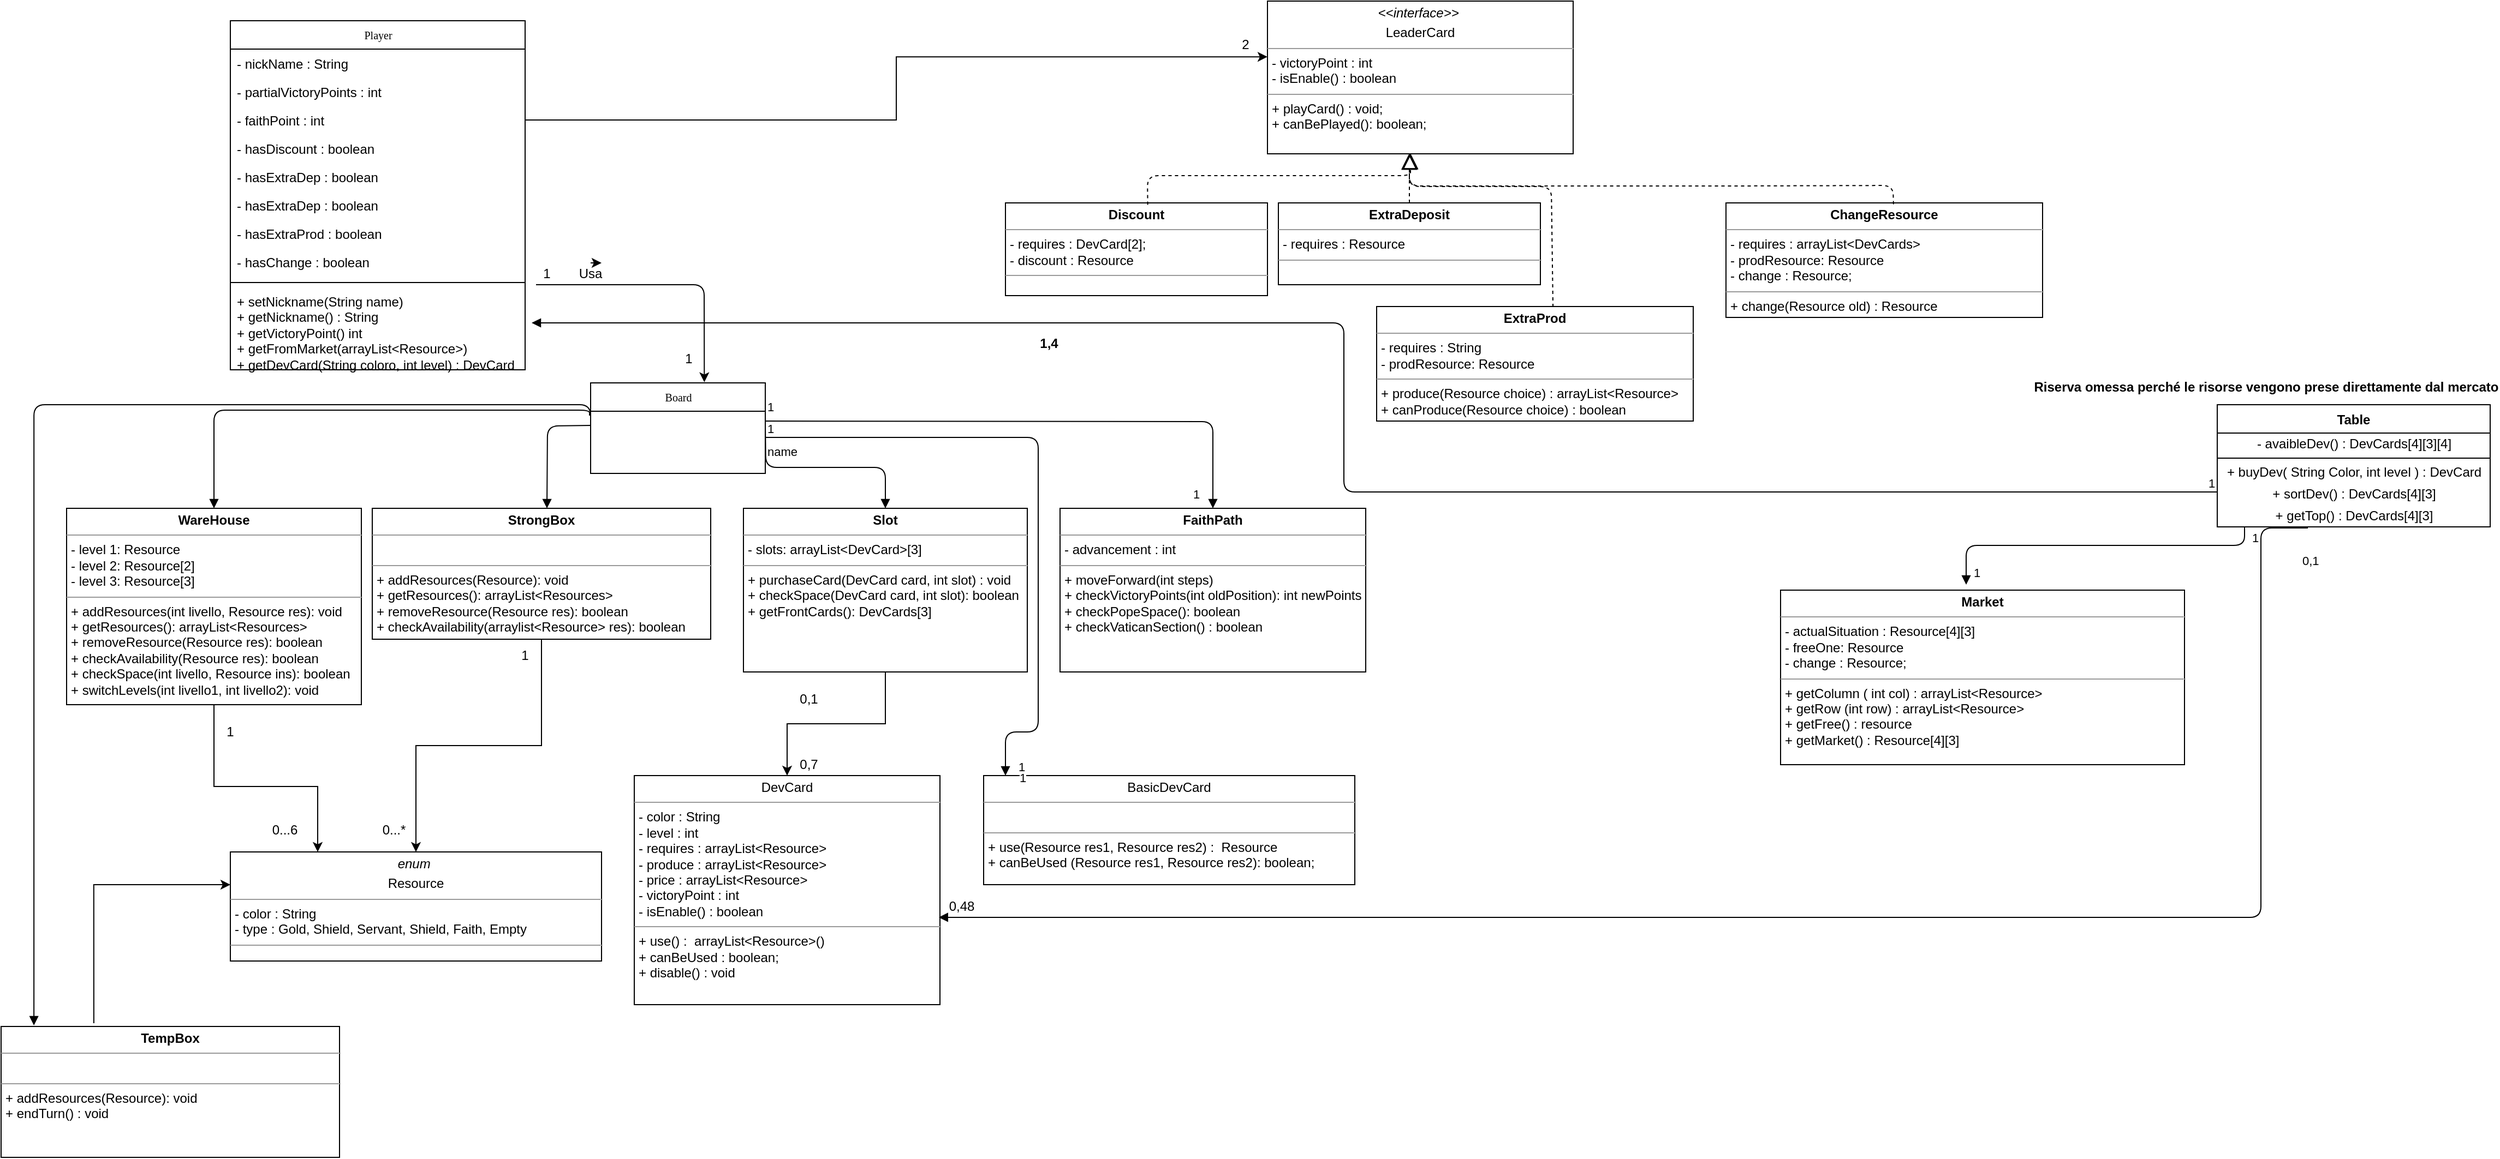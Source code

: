 <mxfile version="14.5.3" type="onedrive" pages="2"><diagram name="Page-1" id="c4acf3e9-155e-7222-9cf6-157b1a14988f"><mxGraphModel dx="905" dy="388" grid="1" gridSize="10" guides="1" tooltips="1" connect="1" arrows="1" fold="1" page="1" pageScale="1" pageWidth="850" pageHeight="1100" background="#ffffff" math="0" shadow="0"><root><mxCell id="0"/><mxCell id="1" parent="0"/><mxCell id="17acba5748e5396b-20" value="Player" style="swimlane;html=1;fontStyle=0;childLayout=stackLayout;horizontal=1;startSize=26;fillColor=none;horizontalStack=0;resizeParent=1;resizeLast=0;collapsible=1;marginBottom=0;swimlaneFillColor=#ffffff;rounded=0;shadow=0;comic=0;labelBackgroundColor=none;strokeWidth=1;fontFamily=Verdana;fontSize=10;align=center;" parent="1" vertex="1"><mxGeometry x="210" y="18" width="270" height="320" as="geometry"/></mxCell><mxCell id="17acba5748e5396b-21" value="- nickName : String" style="text;html=1;strokeColor=none;fillColor=none;align=left;verticalAlign=top;spacingLeft=4;spacingRight=4;whiteSpace=wrap;overflow=hidden;rotatable=0;points=[[0,0.5],[1,0.5]];portConstraint=eastwest;" parent="17acba5748e5396b-20" vertex="1"><mxGeometry y="26" width="270" height="26" as="geometry"/></mxCell><mxCell id="17acba5748e5396b-24" value="- partialVictoryPoints : int" style="text;html=1;strokeColor=none;fillColor=none;align=left;verticalAlign=top;spacingLeft=4;spacingRight=4;whiteSpace=wrap;overflow=hidden;rotatable=0;points=[[0,0.5],[1,0.5]];portConstraint=eastwest;" parent="17acba5748e5396b-20" vertex="1"><mxGeometry y="52" width="270" height="26" as="geometry"/></mxCell><mxCell id="17acba5748e5396b-26" value="- faithPoint : int&lt;br&gt;" style="text;html=1;strokeColor=none;fillColor=none;align=left;verticalAlign=top;spacingLeft=4;spacingRight=4;whiteSpace=wrap;overflow=hidden;rotatable=0;points=[[0,0.5],[1,0.5]];portConstraint=eastwest;" parent="17acba5748e5396b-20" vertex="1"><mxGeometry y="78" width="270" height="26" as="geometry"/></mxCell><mxCell id="Tt4_UZsse2JY--aP2vom-21" value="- hasDiscount : boolean" style="text;html=1;strokeColor=none;fillColor=none;align=left;verticalAlign=top;spacingLeft=4;spacingRight=4;whiteSpace=wrap;overflow=hidden;rotatable=0;points=[[0,0.5],[1,0.5]];portConstraint=eastwest;" parent="17acba5748e5396b-20" vertex="1"><mxGeometry y="104" width="270" height="26" as="geometry"/></mxCell><mxCell id="Tt4_UZsse2JY--aP2vom-89" value="- hasExtraDep : boolean" style="text;html=1;strokeColor=none;fillColor=none;align=left;verticalAlign=top;spacingLeft=4;spacingRight=4;whiteSpace=wrap;overflow=hidden;rotatable=0;points=[[0,0.5],[1,0.5]];portConstraint=eastwest;" parent="17acba5748e5396b-20" vertex="1"><mxGeometry y="130" width="270" height="26" as="geometry"/></mxCell><mxCell id="Tt4_UZsse2JY--aP2vom-22" value="- hasExtraDep : boolean" style="text;html=1;strokeColor=none;fillColor=none;align=left;verticalAlign=top;spacingLeft=4;spacingRight=4;whiteSpace=wrap;overflow=hidden;rotatable=0;points=[[0,0.5],[1,0.5]];portConstraint=eastwest;" parent="17acba5748e5396b-20" vertex="1"><mxGeometry y="156" width="270" height="26" as="geometry"/></mxCell><mxCell id="Tt4_UZsse2JY--aP2vom-35" value="- hasExtraProd : boolean" style="text;html=1;strokeColor=none;fillColor=none;align=left;verticalAlign=top;spacingLeft=4;spacingRight=4;whiteSpace=wrap;overflow=hidden;rotatable=0;points=[[0,0.5],[1,0.5]];portConstraint=eastwest;" parent="17acba5748e5396b-20" vertex="1"><mxGeometry y="182" width="270" height="26" as="geometry"/></mxCell><mxCell id="Tt4_UZsse2JY--aP2vom-34" value="- hasChange : boolean" style="text;html=1;strokeColor=none;fillColor=none;align=left;verticalAlign=top;spacingLeft=4;spacingRight=4;whiteSpace=wrap;overflow=hidden;rotatable=0;points=[[0,0.5],[1,0.5]];portConstraint=eastwest;" parent="17acba5748e5396b-20" vertex="1"><mxGeometry y="208" width="270" height="28" as="geometry"/></mxCell><mxCell id="Tt4_UZsse2JY--aP2vom-36" value="" style="line;strokeWidth=1;fillColor=none;align=left;verticalAlign=middle;spacingTop=-1;spacingLeft=3;spacingRight=3;rotatable=0;labelPosition=right;points=[];portConstraint=eastwest;" parent="17acba5748e5396b-20" vertex="1"><mxGeometry y="236" width="270" height="8" as="geometry"/></mxCell><mxCell id="Tt4_UZsse2JY--aP2vom-37" value="+ setNickname(String name)&lt;br&gt;+ getNickname() : String&lt;br&gt;+ getVictoryPoint() int&lt;br&gt;+ getFromMarket(arrayList&amp;lt;Resource&amp;gt;)&lt;br&gt;+ getDevCard(String coloro, int level) : DevCard" style="text;html=1;strokeColor=none;fillColor=none;align=left;verticalAlign=top;spacingLeft=4;spacingRight=4;whiteSpace=wrap;overflow=hidden;rotatable=0;points=[[0,0.5],[1,0.5]];portConstraint=eastwest;" parent="17acba5748e5396b-20" vertex="1"><mxGeometry y="244" width="270" height="76" as="geometry"/></mxCell><mxCell id="5d2195bd80daf111-5" value="Board" style="swimlane;html=1;fontStyle=0;childLayout=stackLayout;horizontal=1;startSize=26;fillColor=none;horizontalStack=0;resizeParent=1;resizeLast=0;collapsible=1;marginBottom=0;swimlaneFillColor=#ffffff;rounded=0;shadow=0;comic=0;labelBackgroundColor=none;strokeWidth=1;fontFamily=Verdana;fontSize=10;align=center;" parent="1" vertex="1"><mxGeometry x="540" y="350" width="160" height="83" as="geometry"/></mxCell><mxCell id="5d2195bd80daf111-12" value="&lt;p style=&quot;margin: 0px ; margin-top: 4px ; text-align: center&quot;&gt;&lt;i&gt;enum&amp;nbsp;&lt;/i&gt;&lt;/p&gt;&lt;p style=&quot;margin: 0px ; margin-top: 4px ; text-align: center&quot;&gt;Resource&lt;/p&gt;&lt;hr size=&quot;1&quot;&gt;&lt;p style=&quot;margin: 0px ; margin-left: 4px&quot;&gt;- color : String&lt;br&gt;- type : Gold, Shield, Servant, Shield, Faith, Empty&lt;/p&gt;&lt;hr size=&quot;1&quot;&gt;&lt;p style=&quot;margin: 0px ; margin-left: 4px&quot;&gt;&lt;br&gt;&lt;/p&gt;" style="verticalAlign=top;align=left;overflow=fill;fontSize=12;fontFamily=Helvetica;html=1;rounded=0;shadow=0;comic=0;labelBackgroundColor=none;strokeWidth=1" parent="1" vertex="1"><mxGeometry x="210" y="780" width="340" height="100" as="geometry"/></mxCell><mxCell id="RtRzZt0xqBWtNR3uWcVC-4" value="1" style="text;html=1;strokeColor=none;fillColor=none;align=center;verticalAlign=middle;whiteSpace=wrap;rounded=0;" parent="1" vertex="1"><mxGeometry x="610" y="318" width="40" height="20" as="geometry"/></mxCell><mxCell id="RtRzZt0xqBWtNR3uWcVC-6" value="" style="endArrow=classic;html=1;entryX=0.651;entryY=-0.008;entryDx=0;entryDy=0;entryPerimeter=0;" parent="1" target="5d2195bd80daf111-5" edge="1"><mxGeometry width="50" height="50" relative="1" as="geometry"><mxPoint x="490" y="260" as="sourcePoint"/><mxPoint x="640" y="210" as="targetPoint"/><Array as="points"><mxPoint x="644" y="260"/></Array></mxGeometry></mxCell><mxCell id="RtRzZt0xqBWtNR3uWcVC-7" value="1" style="text;html=1;strokeColor=none;fillColor=none;align=center;verticalAlign=middle;whiteSpace=wrap;rounded=0;" parent="1" vertex="1"><mxGeometry x="480" y="240" width="40" height="20" as="geometry"/></mxCell><mxCell id="RtRzZt0xqBWtNR3uWcVC-9" value="Usa" style="text;html=1;strokeColor=none;fillColor=none;align=center;verticalAlign=middle;whiteSpace=wrap;rounded=0;" parent="1" vertex="1"><mxGeometry x="520" y="240" width="40" height="20" as="geometry"/></mxCell><mxCell id="RtRzZt0xqBWtNR3uWcVC-22" style="edgeStyle=orthogonalEdgeStyle;rounded=0;orthogonalLoop=1;jettySize=auto;html=1;" parent="1" source="RtRzZt0xqBWtNR3uWcVC-19" target="5d2195bd80daf111-12" edge="1"><mxGeometry relative="1" as="geometry"/></mxCell><mxCell id="RtRzZt0xqBWtNR3uWcVC-19" value="&lt;p style=&quot;margin: 0px ; margin-top: 4px ; text-align: center&quot;&gt;&lt;b&gt;StrongBox&lt;/b&gt;&lt;/p&gt;&lt;hr size=&quot;1&quot;&gt;&lt;p style=&quot;margin: 0px ; margin-left: 4px&quot;&gt;&lt;br&gt;&lt;/p&gt;&lt;hr size=&quot;1&quot;&gt;&lt;p style=&quot;margin: 0px ; margin-left: 4px&quot;&gt;+ addResources(Resource): void&lt;/p&gt;&lt;p style=&quot;margin: 0px ; margin-left: 4px&quot;&gt;+ getResources(): arrayList&amp;lt;Resources&amp;gt;&lt;/p&gt;&lt;p style=&quot;margin: 0px ; margin-left: 4px&quot;&gt;+ removeResource(Resource res): boolean&lt;/p&gt;&lt;p style=&quot;margin: 0px ; margin-left: 4px&quot;&gt;+ checkAvailability(arraylist&amp;lt;Resource&amp;gt; res): boolean&lt;/p&gt;" style="verticalAlign=top;align=left;overflow=fill;fontSize=12;fontFamily=Helvetica;html=1;rounded=0;shadow=0;comic=0;labelBackgroundColor=none;strokeWidth=1" parent="1" vertex="1"><mxGeometry x="340" y="465" width="310" height="120" as="geometry"/></mxCell><mxCell id="RtRzZt0xqBWtNR3uWcVC-25" style="edgeStyle=orthogonalEdgeStyle;rounded=0;orthogonalLoop=1;jettySize=auto;html=1;" parent="1" source="RtRzZt0xqBWtNR3uWcVC-20" target="5d2195bd80daf111-12" edge="1"><mxGeometry relative="1" as="geometry"><Array as="points"><mxPoint x="195" y="720"/><mxPoint x="290" y="720"/></Array></mxGeometry></mxCell><mxCell id="RtRzZt0xqBWtNR3uWcVC-20" value="&lt;p style=&quot;margin: 0px ; margin-top: 4px ; text-align: center&quot;&gt;&lt;b&gt;WareHouse&lt;/b&gt;&lt;/p&gt;&lt;hr size=&quot;1&quot;&gt;&lt;p style=&quot;margin: 0px ; margin-left: 4px&quot;&gt;- level 1: Resource&lt;/p&gt;&lt;p style=&quot;margin: 0px ; margin-left: 4px&quot;&gt;- level 2: Resource[2]&lt;/p&gt;&lt;p style=&quot;margin: 0px ; margin-left: 4px&quot;&gt;- level 3: Resource[3]&lt;/p&gt;&lt;hr size=&quot;1&quot;&gt;&lt;p style=&quot;margin: 0px ; margin-left: 4px&quot;&gt;+ addResources(int livello, Resource res): void&lt;/p&gt;&lt;p style=&quot;margin: 0px ; margin-left: 4px&quot;&gt;+ getResources(): arrayList&amp;lt;Resources&amp;gt;&lt;/p&gt;&lt;p style=&quot;margin: 0px ; margin-left: 4px&quot;&gt;+ removeResource(Resource res): boolean&lt;/p&gt;&lt;p style=&quot;margin: 0px ; margin-left: 4px&quot;&gt;+ checkAvailability(Resource res): boolean&lt;/p&gt;&lt;p style=&quot;margin: 0px ; margin-left: 4px&quot;&gt;+ checkSpace(int livello, Resource ins): boolean&lt;/p&gt;&lt;p style=&quot;margin: 0px ; margin-left: 4px&quot;&gt;+ switchLevels(int livello1, int livello2): void&lt;/p&gt;" style="verticalAlign=top;align=left;overflow=fill;fontSize=12;fontFamily=Helvetica;html=1;rounded=0;shadow=0;comic=0;labelBackgroundColor=none;strokeWidth=1" parent="1" vertex="1"><mxGeometry x="60" y="465" width="270" height="180" as="geometry"/></mxCell><mxCell id="RtRzZt0xqBWtNR3uWcVC-23" value="0...*" style="text;html=1;strokeColor=none;fillColor=none;align=center;verticalAlign=middle;whiteSpace=wrap;rounded=0;" parent="1" vertex="1"><mxGeometry x="340" y="750" width="40" height="20" as="geometry"/></mxCell><mxCell id="RtRzZt0xqBWtNR3uWcVC-24" value="1" style="text;html=1;strokeColor=none;fillColor=none;align=center;verticalAlign=middle;whiteSpace=wrap;rounded=0;" parent="1" vertex="1"><mxGeometry x="460" y="590" width="40" height="20" as="geometry"/></mxCell><mxCell id="RtRzZt0xqBWtNR3uWcVC-26" value="0...6" style="text;html=1;strokeColor=none;fillColor=none;align=center;verticalAlign=middle;whiteSpace=wrap;rounded=0;" parent="1" vertex="1"><mxGeometry x="240" y="750" width="40" height="20" as="geometry"/></mxCell><mxCell id="RtRzZt0xqBWtNR3uWcVC-27" value="1" style="text;html=1;strokeColor=none;fillColor=none;align=center;verticalAlign=middle;whiteSpace=wrap;rounded=0;" parent="1" vertex="1"><mxGeometry x="190" y="660" width="40" height="20" as="geometry"/></mxCell><mxCell id="Tt4_UZsse2JY--aP2vom-6" style="edgeStyle=orthogonalEdgeStyle;rounded=0;orthogonalLoop=1;jettySize=auto;html=1;" parent="1" source="RtRzZt0xqBWtNR3uWcVC-28" target="Tt4_UZsse2JY--aP2vom-1" edge="1"><mxGeometry relative="1" as="geometry"/></mxCell><mxCell id="RtRzZt0xqBWtNR3uWcVC-28" value="&lt;p style=&quot;margin: 0px ; margin-top: 4px ; text-align: center&quot;&gt;&lt;b&gt;Slot&lt;/b&gt;&lt;/p&gt;&lt;hr size=&quot;1&quot;&gt;&lt;p style=&quot;margin: 0px ; margin-left: 4px&quot;&gt;- slots: arrayList&amp;lt;DevCard&amp;gt;[3]&lt;/p&gt;&lt;hr size=&quot;1&quot;&gt;&lt;p style=&quot;margin: 0px ; margin-left: 4px&quot;&gt;+ purchaseCard(DevCard card, int slot) : void&lt;/p&gt;&lt;p style=&quot;margin: 0px ; margin-left: 4px&quot;&gt;+ checkSpace(DevCard card, int slot): boolean&lt;/p&gt;&lt;p style=&quot;margin: 0px ; margin-left: 4px&quot;&gt;+ getFrontCards(): DevCards[3]&lt;/p&gt;&lt;p style=&quot;margin: 0px ; margin-left: 4px&quot;&gt;&lt;br&gt;&lt;/p&gt;" style="verticalAlign=top;align=left;overflow=fill;fontSize=12;fontFamily=Helvetica;html=1;rounded=0;shadow=0;comic=0;labelBackgroundColor=none;strokeWidth=1" parent="1" vertex="1"><mxGeometry x="680" y="465" width="260" height="150" as="geometry"/></mxCell><mxCell id="RtRzZt0xqBWtNR3uWcVC-29" value="&lt;p style=&quot;margin: 0px ; margin-top: 4px ; text-align: center&quot;&gt;&lt;b&gt;FaithPath&lt;/b&gt;&lt;/p&gt;&lt;hr size=&quot;1&quot;&gt;&lt;p style=&quot;margin: 0px ; margin-left: 4px&quot;&gt;- advancement : int&lt;/p&gt;&lt;hr size=&quot;1&quot;&gt;&lt;p style=&quot;margin: 0px ; margin-left: 4px&quot;&gt;+ moveForward(int steps)&lt;/p&gt;&lt;p style=&quot;margin: 0px ; margin-left: 4px&quot;&gt;+ checkVictoryPoints(int oldPosition): int newPoints&lt;/p&gt;&lt;p style=&quot;margin: 0px ; margin-left: 4px&quot;&gt;+ checkPopeSpace(): boolean&lt;/p&gt;&lt;p style=&quot;margin: 0px ; margin-left: 4px&quot;&gt;+ checkVaticanSection() : boolean&lt;/p&gt;" style="verticalAlign=top;align=left;overflow=fill;fontSize=12;fontFamily=Helvetica;html=1;rounded=0;shadow=0;comic=0;labelBackgroundColor=none;strokeWidth=1" parent="1" vertex="1"><mxGeometry x="970" y="465" width="280" height="150" as="geometry"/></mxCell><mxCell id="Tt4_UZsse2JY--aP2vom-1" value="&lt;p style=&quot;margin: 0px ; margin-top: 4px ; text-align: center&quot;&gt;&lt;span&gt;DevCard&lt;/span&gt;&lt;br&gt;&lt;/p&gt;&lt;hr size=&quot;1&quot;&gt;&lt;p style=&quot;margin: 0px ; margin-left: 4px&quot;&gt;- color : String&lt;br&gt;- level : int&amp;nbsp;&lt;/p&gt;&lt;p style=&quot;margin: 0px ; margin-left: 4px&quot;&gt;- requires : arrayList&amp;lt;Resource&amp;gt;&lt;/p&gt;&lt;p style=&quot;margin: 0px ; margin-left: 4px&quot;&gt;- produce : arrayList&amp;lt;Resource&amp;gt;&amp;nbsp;&lt;/p&gt;&lt;p style=&quot;margin: 0px ; margin-left: 4px&quot;&gt;- price : arrayList&amp;lt;Resource&amp;gt;&lt;/p&gt;&lt;p style=&quot;margin: 0px ; margin-left: 4px&quot;&gt;- victoryPoint : int&lt;/p&gt;&lt;p style=&quot;margin: 0px ; margin-left: 4px&quot;&gt;- isEnable() : boolean&lt;/p&gt;&lt;hr size=&quot;1&quot;&gt;&lt;p style=&quot;margin: 0px ; margin-left: 4px&quot;&gt;+ use() : &amp;nbsp;arrayList&amp;lt;Resource&amp;gt;()&lt;/p&gt;&lt;p style=&quot;margin: 0px ; margin-left: 4px&quot;&gt;+ canBeUsed : boolean;&lt;/p&gt;&lt;p style=&quot;margin: 0px ; margin-left: 4px&quot;&gt;+ disable() : void&lt;/p&gt;&lt;p style=&quot;margin: 0px ; margin-left: 4px&quot;&gt;&lt;br&gt;&lt;/p&gt;" style="verticalAlign=top;align=left;overflow=fill;fontSize=12;fontFamily=Helvetica;html=1;rounded=0;shadow=0;comic=0;labelBackgroundColor=none;strokeWidth=1" parent="1" vertex="1"><mxGeometry x="580" y="710" width="280" height="210" as="geometry"/></mxCell><mxCell id="Tt4_UZsse2JY--aP2vom-7" value="0,7" style="text;html=1;strokeColor=none;fillColor=none;align=center;verticalAlign=middle;whiteSpace=wrap;rounded=0;" parent="1" vertex="1"><mxGeometry x="720" y="690" width="40" height="20" as="geometry"/></mxCell><mxCell id="Tt4_UZsse2JY--aP2vom-8" value="0,1" style="text;html=1;strokeColor=none;fillColor=none;align=center;verticalAlign=middle;whiteSpace=wrap;rounded=0;" parent="1" vertex="1"><mxGeometry x="720" y="630" width="40" height="20" as="geometry"/></mxCell><mxCell id="Tt4_UZsse2JY--aP2vom-9" value="&lt;p style=&quot;margin: 0px ; margin-top: 4px ; text-align: center&quot;&gt;&lt;i&gt;&amp;lt;&amp;lt;interface&amp;gt;&amp;gt;&amp;nbsp;&lt;/i&gt;&lt;/p&gt;&lt;p style=&quot;margin: 0px ; margin-top: 4px ; text-align: center&quot;&gt;LeaderCard&lt;/p&gt;&lt;hr size=&quot;1&quot;&gt;&lt;p style=&quot;margin: 0px ; margin-left: 4px&quot;&gt;- victoryPoint : int&lt;br&gt;&lt;/p&gt;&lt;p style=&quot;margin: 0px ; margin-left: 4px&quot;&gt;- isEnable() : boolean&lt;/p&gt;&lt;hr size=&quot;1&quot;&gt;&lt;p style=&quot;margin: 0px ; margin-left: 4px&quot;&gt;+ playCard() : void;&lt;br&gt;&lt;/p&gt;&lt;p style=&quot;margin: 0px ; margin-left: 4px&quot;&gt;+ canBePlayed(): boolean;&lt;/p&gt;" style="verticalAlign=top;align=left;overflow=fill;fontSize=12;fontFamily=Helvetica;html=1;rounded=0;shadow=0;comic=0;labelBackgroundColor=none;strokeWidth=1" parent="1" vertex="1"><mxGeometry x="1160" width="280" height="140" as="geometry"/></mxCell><mxCell id="Tt4_UZsse2JY--aP2vom-10" value="&lt;p style=&quot;margin: 0px ; margin-top: 4px ; text-align: center&quot;&gt;&lt;b&gt;Discount&lt;/b&gt;&lt;/p&gt;&lt;hr size=&quot;1&quot;&gt;&lt;p style=&quot;margin: 0px ; margin-left: 4px&quot;&gt;- requires : DevCard[2];&lt;/p&gt;&lt;p style=&quot;margin: 0px ; margin-left: 4px&quot;&gt;- discount : Resource&lt;/p&gt;&lt;hr size=&quot;1&quot;&gt;&lt;p style=&quot;margin: 0px ; margin-left: 4px&quot;&gt;&lt;br&gt;&lt;/p&gt;" style="verticalAlign=top;align=left;overflow=fill;fontSize=12;fontFamily=Helvetica;html=1;rounded=0;shadow=0;comic=0;labelBackgroundColor=none;strokeWidth=1" parent="1" vertex="1"><mxGeometry x="920" y="185" width="240" height="85" as="geometry"/></mxCell><mxCell id="Tt4_UZsse2JY--aP2vom-13" style="edgeStyle=orthogonalEdgeStyle;rounded=0;orthogonalLoop=1;jettySize=auto;html=1;entryX=0;entryY=0.365;entryDx=0;entryDy=0;entryPerimeter=0;" parent="1" source="17acba5748e5396b-26" target="Tt4_UZsse2JY--aP2vom-9" edge="1"><mxGeometry relative="1" as="geometry"/></mxCell><mxCell id="Tt4_UZsse2JY--aP2vom-15" value="2" style="text;html=1;strokeColor=none;fillColor=none;align=center;verticalAlign=middle;whiteSpace=wrap;rounded=0;" parent="1" vertex="1"><mxGeometry x="1120" y="30" width="40" height="20" as="geometry"/></mxCell><mxCell id="Tt4_UZsse2JY--aP2vom-23" value="&lt;p style=&quot;margin: 0px ; margin-top: 4px ; text-align: center&quot;&gt;&lt;b&gt;ExtraDeposit&lt;/b&gt;&lt;/p&gt;&lt;hr size=&quot;1&quot;&gt;&lt;p style=&quot;margin: 0px ; margin-left: 4px&quot;&gt;- requires : Resource&lt;/p&gt;&lt;hr size=&quot;1&quot;&gt;&lt;p style=&quot;margin: 0px ; margin-left: 4px&quot;&gt;&lt;br&gt;&lt;/p&gt;" style="verticalAlign=top;align=left;overflow=fill;fontSize=12;fontFamily=Helvetica;html=1;rounded=0;shadow=0;comic=0;labelBackgroundColor=none;strokeWidth=1" parent="1" vertex="1"><mxGeometry x="1170" y="185" width="240" height="75" as="geometry"/></mxCell><mxCell id="Tt4_UZsse2JY--aP2vom-26" value="" style="endArrow=block;dashed=1;endFill=0;endSize=12;html=1;exitX=0.543;exitY=0.02;exitDx=0;exitDy=0;exitPerimeter=0;entryX=0.468;entryY=0.997;entryDx=0;entryDy=0;entryPerimeter=0;" parent="1" source="Tt4_UZsse2JY--aP2vom-10" target="Tt4_UZsse2JY--aP2vom-9" edge="1"><mxGeometry width="160" relative="1" as="geometry"><mxPoint x="1000" y="130" as="sourcePoint"/><mxPoint x="1160" y="130" as="targetPoint"/><Array as="points"><mxPoint x="1050" y="160"/><mxPoint x="1291" y="160"/></Array></mxGeometry></mxCell><mxCell id="Tt4_UZsse2JY--aP2vom-28" value="" style="endArrow=block;dashed=1;endFill=0;endSize=12;html=1;" parent="1" source="Tt4_UZsse2JY--aP2vom-23" edge="1"><mxGeometry width="160" relative="1" as="geometry"><mxPoint x="1010.32" y="196.7" as="sourcePoint"/><mxPoint x="1290" y="140" as="targetPoint"/><Array as="points"><mxPoint x="1290" y="170"/></Array></mxGeometry></mxCell><mxCell id="Tt4_UZsse2JY--aP2vom-29" value="&lt;p style=&quot;margin: 0px ; margin-top: 4px ; text-align: center&quot;&gt;&lt;b&gt;ExtraProd&lt;/b&gt;&lt;/p&gt;&lt;hr size=&quot;1&quot;&gt;&lt;p style=&quot;margin: 0px ; margin-left: 4px&quot;&gt;- requires : String&lt;/p&gt;&lt;p style=&quot;margin: 0px ; margin-left: 4px&quot;&gt;- prodResource: Resource&lt;/p&gt;&lt;hr size=&quot;1&quot;&gt;&lt;p style=&quot;margin: 0px ; margin-left: 4px&quot;&gt;+ produce(Resource choice) : arrayList&amp;lt;Resource&amp;gt;&lt;/p&gt;&lt;p style=&quot;margin: 0px ; margin-left: 4px&quot;&gt;+ canProduce(Resource choice) : boolean&lt;/p&gt;" style="verticalAlign=top;align=left;overflow=fill;fontSize=12;fontFamily=Helvetica;html=1;rounded=0;shadow=0;comic=0;labelBackgroundColor=none;strokeWidth=1" parent="1" vertex="1"><mxGeometry x="1260" y="280" width="290" height="105" as="geometry"/></mxCell><mxCell id="Tt4_UZsse2JY--aP2vom-31" value="" style="endArrow=block;dashed=1;endFill=0;endSize=12;html=1;exitX=0.557;exitY=0.005;exitDx=0;exitDy=0;exitPerimeter=0;" parent="1" source="Tt4_UZsse2JY--aP2vom-29" edge="1"><mxGeometry width="160" relative="1" as="geometry"><mxPoint x="1300" y="195" as="sourcePoint"/><mxPoint x="1290" y="140" as="targetPoint"/><Array as="points"><mxPoint x="1420" y="170"/><mxPoint x="1290" y="170"/></Array></mxGeometry></mxCell><mxCell id="Tt4_UZsse2JY--aP2vom-32" value="&lt;p style=&quot;margin: 0px ; margin-top: 4px ; text-align: center&quot;&gt;&lt;b&gt;ChangeResource&lt;/b&gt;&lt;/p&gt;&lt;hr size=&quot;1&quot;&gt;&lt;p style=&quot;margin: 0px ; margin-left: 4px&quot;&gt;- requires : arrayList&amp;lt;DevCards&amp;gt;&lt;/p&gt;&lt;p style=&quot;margin: 0px ; margin-left: 4px&quot;&gt;- prodResource: Resource&lt;/p&gt;&lt;p style=&quot;margin: 0px ; margin-left: 4px&quot;&gt;- change : Resource;&lt;/p&gt;&lt;hr size=&quot;1&quot;&gt;&lt;p style=&quot;margin: 0px ; margin-left: 4px&quot;&gt;+ change(Resource old) : Resource&lt;/p&gt;" style="verticalAlign=top;align=left;overflow=fill;fontSize=12;fontFamily=Helvetica;html=1;rounded=0;shadow=0;comic=0;labelBackgroundColor=none;strokeWidth=1" parent="1" vertex="1"><mxGeometry x="1580" y="185" width="290" height="105" as="geometry"/></mxCell><mxCell id="Tt4_UZsse2JY--aP2vom-33" value="" style="endArrow=block;dashed=1;endFill=0;endSize=12;html=1;exitX=0.529;exitY=0.012;exitDx=0;exitDy=0;exitPerimeter=0;" parent="1" source="Tt4_UZsse2JY--aP2vom-32" edge="1"><mxGeometry width="160" relative="1" as="geometry"><mxPoint x="1591.53" y="185.005" as="sourcePoint"/><mxPoint x="1290" y="139.48" as="targetPoint"/><Array as="points"><mxPoint x="1733" y="169"/><mxPoint x="1592" y="169.48"/><mxPoint x="1290" y="169.48"/></Array></mxGeometry></mxCell><mxCell id="Tt4_UZsse2JY--aP2vom-41" value="" style="endArrow=block;endFill=1;html=1;edgeStyle=orthogonalEdgeStyle;align=left;verticalAlign=top;entryX=0.5;entryY=0;entryDx=0;entryDy=0;" parent="1" target="RtRzZt0xqBWtNR3uWcVC-29" edge="1"><mxGeometry x="-0.854" y="-15" relative="1" as="geometry"><mxPoint x="700" y="385" as="sourcePoint"/><mxPoint x="860" y="385" as="targetPoint"/><mxPoint as="offset"/></mxGeometry></mxCell><mxCell id="Tt4_UZsse2JY--aP2vom-42" value="1" style="edgeLabel;resizable=0;html=1;align=left;verticalAlign=bottom;" parent="Tt4_UZsse2JY--aP2vom-41" connectable="0" vertex="1"><mxGeometry x="-1" relative="1" as="geometry"><mxPoint x="390" y="75" as="offset"/></mxGeometry></mxCell><mxCell id="Tt4_UZsse2JY--aP2vom-63" value="1" style="edgeLabel;resizable=0;html=1;align=left;verticalAlign=bottom;" parent="Tt4_UZsse2JY--aP2vom-41" connectable="0" vertex="1"><mxGeometry x="-1" relative="1" as="geometry"><mxPoint x="1320" y="65" as="offset"/></mxGeometry></mxCell><mxCell id="Tt4_UZsse2JY--aP2vom-43" value="" style="endArrow=block;endFill=1;html=1;edgeStyle=orthogonalEdgeStyle;align=left;verticalAlign=top;entryX=0.5;entryY=0;entryDx=0;entryDy=0;exitX=-0.006;exitY=0.154;exitDx=0;exitDy=0;exitPerimeter=0;" parent="1" target="RtRzZt0xqBWtNR3uWcVC-20" edge="1"><mxGeometry x="-0.854" y="-15" relative="1" as="geometry"><mxPoint x="539.04" y="380.004" as="sourcePoint"/><mxPoint x="750" y="455" as="targetPoint"/><Array as="points"><mxPoint x="539" y="375"/><mxPoint x="195" y="375"/></Array><mxPoint as="offset"/></mxGeometry></mxCell><mxCell id="Tt4_UZsse2JY--aP2vom-44" value="1" style="edgeLabel;resizable=0;html=1;align=left;verticalAlign=bottom;" parent="Tt4_UZsse2JY--aP2vom-43" connectable="0" vertex="1"><mxGeometry x="-1" relative="1" as="geometry"><mxPoint x="390.96" y="330" as="offset"/></mxGeometry></mxCell><mxCell id="Tt4_UZsse2JY--aP2vom-45" value="" style="endArrow=block;endFill=1;html=1;edgeStyle=orthogonalEdgeStyle;align=left;verticalAlign=top;exitX=1;exitY=0.5;exitDx=0;exitDy=0;" parent="1" target="RtRzZt0xqBWtNR3uWcVC-28" edge="1"><mxGeometry x="-0.854" y="-15" relative="1" as="geometry"><mxPoint x="700" y="389" as="sourcePoint"/><mxPoint x="1040" y="475" as="targetPoint"/><mxPoint as="offset"/></mxGeometry></mxCell><mxCell id="Tt4_UZsse2JY--aP2vom-46" value="1" style="edgeLabel;resizable=0;html=1;align=left;verticalAlign=bottom;" parent="Tt4_UZsse2JY--aP2vom-45" connectable="0" vertex="1"><mxGeometry x="-1" relative="1" as="geometry"><mxPoint y="-9" as="offset"/></mxGeometry></mxCell><mxCell id="Tt4_UZsse2JY--aP2vom-47" value="" style="endArrow=block;endFill=1;html=1;edgeStyle=orthogonalEdgeStyle;align=left;verticalAlign=top;exitX=0;exitY=0.5;exitDx=0;exitDy=0;" parent="1" edge="1"><mxGeometry x="-0.854" y="-15" relative="1" as="geometry"><mxPoint x="540" y="389" as="sourcePoint"/><mxPoint x="500" y="465" as="targetPoint"/><mxPoint as="offset"/></mxGeometry></mxCell><mxCell id="Tt4_UZsse2JY--aP2vom-49" value="&lt;p style=&quot;margin: 0px ; margin-top: 4px ; text-align: center&quot;&gt;BasicDevCard&lt;br&gt;&lt;/p&gt;&lt;hr size=&quot;1&quot;&gt;&lt;p style=&quot;margin: 0px ; margin-left: 4px&quot;&gt;&lt;br&gt;&lt;/p&gt;&lt;hr size=&quot;1&quot;&gt;&lt;p style=&quot;margin: 0px ; margin-left: 4px&quot;&gt;+ use(Resource res1, Resource res2) : &amp;nbsp;Resource&lt;/p&gt;&lt;p style=&quot;margin: 0px ; margin-left: 4px&quot;&gt;+ canBeUsed (Resource res1, Resource res2): boolean;&lt;/p&gt;&lt;p style=&quot;margin: 0px ; margin-left: 4px&quot;&gt;&lt;br&gt;&lt;/p&gt;&lt;p style=&quot;margin: 0px ; margin-left: 4px&quot;&gt;&lt;br&gt;&lt;/p&gt;" style="verticalAlign=top;align=left;overflow=fill;fontSize=12;fontFamily=Helvetica;html=1;rounded=0;shadow=0;comic=0;labelBackgroundColor=none;strokeWidth=1" parent="1" vertex="1"><mxGeometry x="900" y="710" width="340" height="100" as="geometry"/></mxCell><mxCell id="Tt4_UZsse2JY--aP2vom-50" value="name" style="endArrow=block;endFill=1;html=1;edgeStyle=orthogonalEdgeStyle;align=left;verticalAlign=top;" parent="1" edge="1"><mxGeometry x="-1" relative="1" as="geometry"><mxPoint x="700" y="400" as="sourcePoint"/><mxPoint x="920" y="710" as="targetPoint"/><Array as="points"><mxPoint x="950" y="400"/><mxPoint x="950" y="670"/><mxPoint x="920" y="670"/></Array></mxGeometry></mxCell><mxCell id="Tt4_UZsse2JY--aP2vom-51" value="1" style="edgeLabel;resizable=0;html=1;align=left;verticalAlign=bottom;" parent="Tt4_UZsse2JY--aP2vom-50" connectable="0" vertex="1"><mxGeometry x="-1" relative="1" as="geometry"/></mxCell><mxCell id="Tt4_UZsse2JY--aP2vom-53" value="Table" style="swimlane;fontStyle=1;align=center;verticalAlign=top;childLayout=stackLayout;horizontal=1;startSize=26;horizontalStack=0;resizeParent=1;resizeParentMax=0;resizeLast=0;collapsible=1;marginBottom=0;" parent="1" vertex="1"><mxGeometry x="2030" y="370" width="250" height="112" as="geometry"/></mxCell><mxCell id="Tt4_UZsse2JY--aP2vom-68" value="- avaibleDev() : DevCards[4][3][4]" style="text;html=1;align=center;verticalAlign=middle;resizable=0;points=[];autosize=1;" parent="Tt4_UZsse2JY--aP2vom-53" vertex="1"><mxGeometry y="26" width="250" height="20" as="geometry"/></mxCell><mxCell id="Tt4_UZsse2JY--aP2vom-55" value="" style="line;strokeWidth=1;fillColor=none;align=left;verticalAlign=middle;spacingTop=-1;spacingLeft=3;spacingRight=3;rotatable=0;labelPosition=right;points=[];portConstraint=eastwest;" parent="Tt4_UZsse2JY--aP2vom-53" vertex="1"><mxGeometry y="46" width="250" height="6" as="geometry"/></mxCell><mxCell id="Tt4_UZsse2JY--aP2vom-65" value="+ buyDev( String Color, int level ) : DevCard" style="text;html=1;align=center;verticalAlign=middle;resizable=0;points=[];autosize=1;" parent="Tt4_UZsse2JY--aP2vom-53" vertex="1"><mxGeometry y="52" width="250" height="20" as="geometry"/></mxCell><mxCell id="Tt4_UZsse2JY--aP2vom-69" value="+ sortDev() : DevCards[4][3]" style="text;html=1;align=center;verticalAlign=middle;resizable=0;points=[];autosize=1;" parent="Tt4_UZsse2JY--aP2vom-53" vertex="1"><mxGeometry y="72" width="250" height="20" as="geometry"/></mxCell><mxCell id="Tt4_UZsse2JY--aP2vom-71" value="+ getTop() : DevCards[4][3]" style="text;html=1;align=center;verticalAlign=middle;resizable=0;points=[];autosize=1;" parent="Tt4_UZsse2JY--aP2vom-53" vertex="1"><mxGeometry y="92" width="250" height="20" as="geometry"/></mxCell><mxCell id="Tt4_UZsse2JY--aP2vom-57" value="" style="endArrow=block;endFill=1;html=1;edgeStyle=orthogonalEdgeStyle;align=left;verticalAlign=top;" parent="1" edge="1"><mxGeometry x="-0.854" y="-15" relative="1" as="geometry"><mxPoint x="2030" y="450" as="sourcePoint"/><mxPoint x="486" y="295" as="targetPoint"/><Array as="points"><mxPoint x="1230" y="450"/><mxPoint x="1230" y="295"/></Array><mxPoint as="offset"/></mxGeometry></mxCell><mxCell id="Tt4_UZsse2JY--aP2vom-62" value="1,4" style="text;align=center;fontStyle=1;verticalAlign=middle;spacingLeft=3;spacingRight=3;strokeColor=none;rotatable=0;points=[[0,0.5],[1,0.5]];portConstraint=eastwest;" parent="1" vertex="1"><mxGeometry x="920" y="300" width="80" height="26" as="geometry"/></mxCell><mxCell id="Tt4_UZsse2JY--aP2vom-64" value="&lt;p style=&quot;margin: 0px ; margin-top: 4px ; text-align: center&quot;&gt;&lt;b&gt;Market&lt;/b&gt;&lt;/p&gt;&lt;hr size=&quot;1&quot;&gt;&lt;p style=&quot;margin: 0px ; margin-left: 4px&quot;&gt;- actualSituation : Resource[4][3]&amp;nbsp;&lt;/p&gt;&lt;p style=&quot;margin: 0px ; margin-left: 4px&quot;&gt;- freeOne: Resource&lt;/p&gt;&lt;p style=&quot;margin: 0px ; margin-left: 4px&quot;&gt;- change : Resource;&lt;/p&gt;&lt;hr size=&quot;1&quot;&gt;&lt;p style=&quot;margin: 0px ; margin-left: 4px&quot;&gt;+ getColumn ( int col) : arrayList&amp;lt;Resource&amp;gt;&amp;nbsp;&lt;/p&gt;&lt;p style=&quot;margin: 0px ; margin-left: 4px&quot;&gt;+ getRow (int row) : arrayList&amp;lt;Resource&amp;gt;&lt;/p&gt;&lt;p style=&quot;margin: 0px ; margin-left: 4px&quot;&gt;+ getFree() : resource&lt;/p&gt;&lt;p style=&quot;margin: 0px ; margin-left: 4px&quot;&gt;+ getMarket() : Resource[4][3]&lt;/p&gt;" style="verticalAlign=top;align=left;overflow=fill;fontSize=12;fontFamily=Helvetica;html=1;rounded=0;shadow=0;comic=0;labelBackgroundColor=none;strokeWidth=1" parent="1" vertex="1"><mxGeometry x="1630" y="540" width="370" height="160" as="geometry"/></mxCell><mxCell id="Tt4_UZsse2JY--aP2vom-74" value="0,1" style="endArrow=block;endFill=1;html=1;edgeStyle=orthogonalEdgeStyle;align=left;verticalAlign=top;exitX=0.332;exitY=1.05;exitDx=0;exitDy=0;exitPerimeter=0;entryX=0.996;entryY=0.619;entryDx=0;entryDy=0;entryPerimeter=0;" parent="1" source="Tt4_UZsse2JY--aP2vom-71" target="Tt4_UZsse2JY--aP2vom-1" edge="1"><mxGeometry x="-0.991" y="17" relative="1" as="geometry"><mxPoint x="860" y="880" as="sourcePoint"/><mxPoint x="870" y="840" as="targetPoint"/><Array as="points"><mxPoint x="2070" y="483"/><mxPoint x="2070" y="840"/></Array><mxPoint as="offset"/></mxGeometry></mxCell><mxCell id="Tt4_UZsse2JY--aP2vom-75" value="1" style="edgeLabel;resizable=0;html=1;align=left;verticalAlign=bottom;" parent="Tt4_UZsse2JY--aP2vom-74" connectable="0" vertex="1"><mxGeometry x="-1" relative="1" as="geometry"><mxPoint x="-53" y="17" as="offset"/></mxGeometry></mxCell><mxCell id="Tt4_UZsse2JY--aP2vom-76" value="0,48" style="text;html=1;strokeColor=none;fillColor=none;align=center;verticalAlign=middle;whiteSpace=wrap;rounded=0;" parent="1" vertex="1"><mxGeometry x="860" y="820" width="40" height="20" as="geometry"/></mxCell><mxCell id="Tt4_UZsse2JY--aP2vom-77" value="" style="endArrow=block;endFill=1;html=1;edgeStyle=orthogonalEdgeStyle;align=left;verticalAlign=top;entryX=0.446;entryY=-0.025;entryDx=0;entryDy=0;entryPerimeter=0;exitX=0.08;exitY=1.05;exitDx=0;exitDy=0;exitPerimeter=0;" parent="1" edge="1"><mxGeometry x="-0.76" y="30" relative="1" as="geometry"><mxPoint x="2055" y="482" as="sourcePoint"/><mxPoint x="1800.02" y="535" as="targetPoint"/><Array as="points"><mxPoint x="2055" y="499"/><mxPoint x="1800" y="499"/></Array><mxPoint as="offset"/></mxGeometry></mxCell><mxCell id="Tt4_UZsse2JY--aP2vom-78" value="1" style="edgeLabel;resizable=0;html=1;align=left;verticalAlign=bottom;" parent="Tt4_UZsse2JY--aP2vom-77" connectable="0" vertex="1"><mxGeometry x="-1" relative="1" as="geometry"><mxPoint x="-250" y="50" as="offset"/></mxGeometry></mxCell><mxCell id="Tt4_UZsse2JY--aP2vom-81" style="edgeStyle=orthogonalEdgeStyle;rounded=0;orthogonalLoop=1;jettySize=auto;html=1;exitX=0.5;exitY=0;exitDx=0;exitDy=0;entryX=0.75;entryY=0;entryDx=0;entryDy=0;" parent="1" source="RtRzZt0xqBWtNR3uWcVC-9" target="RtRzZt0xqBWtNR3uWcVC-9" edge="1"><mxGeometry relative="1" as="geometry"/></mxCell><mxCell id="Tt4_UZsse2JY--aP2vom-82" value="Riserva omessa perché le risorse vengono prese direttamente dal mercato" style="text;align=center;fontStyle=1;verticalAlign=middle;spacingLeft=3;spacingRight=3;strokeColor=none;rotatable=0;points=[[0,0.5],[1,0.5]];portConstraint=eastwest;" parent="1" vertex="1"><mxGeometry x="1940" y="310" width="270" height="86" as="geometry"/></mxCell><mxCell id="Tt4_UZsse2JY--aP2vom-84" value="&lt;p style=&quot;margin: 0px ; margin-top: 4px ; text-align: center&quot;&gt;&lt;b&gt;TempBox&lt;/b&gt;&lt;/p&gt;&lt;hr size=&quot;1&quot;&gt;&lt;p style=&quot;margin: 0px ; margin-left: 4px&quot;&gt;&lt;br&gt;&lt;/p&gt;&lt;hr size=&quot;1&quot;&gt;&lt;p style=&quot;margin: 0px ; margin-left: 4px&quot;&gt;+ addResources(Resource): void&lt;/p&gt;&lt;p style=&quot;margin: 0px ; margin-left: 4px&quot;&gt;+ endTurn() : void&lt;/p&gt;" style="verticalAlign=top;align=left;overflow=fill;fontSize=12;fontFamily=Helvetica;html=1;rounded=0;shadow=0;comic=0;labelBackgroundColor=none;strokeWidth=1" parent="1" vertex="1"><mxGeometry y="940" width="310" height="120" as="geometry"/></mxCell><mxCell id="Tt4_UZsse2JY--aP2vom-85" value="" style="endArrow=block;endFill=1;html=1;edgeStyle=orthogonalEdgeStyle;align=left;verticalAlign=top;entryX=0.097;entryY=-0.008;entryDx=0;entryDy=0;exitX=-0.006;exitY=0.154;exitDx=0;exitDy=0;exitPerimeter=0;entryPerimeter=0;" parent="1" target="Tt4_UZsse2JY--aP2vom-84" edge="1"><mxGeometry x="-0.854" y="-15" relative="1" as="geometry"><mxPoint x="540" y="390.004" as="sourcePoint"/><mxPoint x="195.96" y="475" as="targetPoint"/><Array as="points"><mxPoint x="540" y="370"/><mxPoint x="30" y="370"/></Array><mxPoint as="offset"/></mxGeometry></mxCell><mxCell id="Tt4_UZsse2JY--aP2vom-86" value="1" style="edgeLabel;resizable=0;html=1;align=left;verticalAlign=bottom;" parent="Tt4_UZsse2JY--aP2vom-85" connectable="0" vertex="1"><mxGeometry x="-1" relative="1" as="geometry"><mxPoint x="390.96" y="330" as="offset"/></mxGeometry></mxCell><mxCell id="Tt4_UZsse2JY--aP2vom-87" style="edgeStyle=orthogonalEdgeStyle;rounded=0;orthogonalLoop=1;jettySize=auto;html=1;exitX=0.274;exitY=-0.025;exitDx=0;exitDy=0;exitPerimeter=0;" parent="1" source="Tt4_UZsse2JY--aP2vom-84" edge="1"><mxGeometry relative="1" as="geometry"><Array as="points"><mxPoint x="85" y="810"/></Array><mxPoint x="85" y="930" as="sourcePoint"/><mxPoint x="210" y="810" as="targetPoint"/></mxGeometry></mxCell></root></mxGraphModel></diagram><diagram id="UES-Tjs_wXvQf2fazZZI" name="Page-2"><mxGraphModel dx="3917" dy="-199" grid="1" gridSize="10" guides="1" tooltips="1" connect="1" arrows="1" fold="1" page="1" pageScale="1" pageWidth="827" pageHeight="1169" math="0" shadow="0"><root><mxCell id="FiIAQuGTOTotFTb2u9h2-0"/><mxCell id="FiIAQuGTOTotFTb2u9h2-1" parent="FiIAQuGTOTotFTb2u9h2-0"/><mxCell id="vq3g4mFRKJbayWQqZxVU-2" value="" style="shape=folder;fontStyle=1;spacingTop=10;tabWidth=40;tabHeight=50;tabPosition=left;html=1;fillColor=none;" parent="FiIAQuGTOTotFTb2u9h2-1" vertex="1"><mxGeometry x="-1649" y="1171" width="2480" height="1780" as="geometry"/></mxCell><mxCell id="vq3g4mFRKJbayWQqZxVU-4" value="CONTROLLER" style="text;align=center;fontStyle=1;verticalAlign=middle;spacingLeft=3;spacingRight=3;strokeColor=none;rotatable=0;points=[[0,0.5],[1,0.5]];portConstraint=eastwest;fillColor=none;" parent="FiIAQuGTOTotFTb2u9h2-1" vertex="1"><mxGeometry x="-1640" y="1180" width="160" height="26" as="geometry"/></mxCell><mxCell id="MqSdWweh_lXwO3W3X-61-0" value="Game" style="swimlane;fontStyle=1;align=center;verticalAlign=top;childLayout=stackLayout;horizontal=1;startSize=26;horizontalStack=0;resizeParent=1;resizeParentMax=0;resizeLast=0;collapsible=1;marginBottom=0;fillColor=none;" parent="FiIAQuGTOTotFTb2u9h2-1" vertex="1"><mxGeometry x="-620" y="1620" width="410" height="276" as="geometry"/></mxCell><mxCell id="MqSdWweh_lXwO3W3X-61-1" value="- playerList ArrayList&lt;Player&gt;&#10;- gameTable Table&#10;- turn : int&#10;- currPlayer Player&#10;- lastTurn : boolean&#10;- maxVictoryPoints : int&#10;&#10;" style="text;strokeColor=none;fillColor=none;align=left;verticalAlign=top;spacingLeft=4;spacingRight=4;overflow=hidden;rotatable=0;points=[[0,0.5],[1,0.5]];portConstraint=eastwest;" parent="MqSdWweh_lXwO3W3X-61-0" vertex="1"><mxGeometry y="26" width="410" height="114" as="geometry"/></mxCell><mxCell id="MqSdWweh_lXwO3W3X-61-2" value="" style="line;strokeWidth=1;fillColor=none;align=left;verticalAlign=middle;spacingTop=-1;spacingLeft=3;spacingRight=3;rotatable=0;labelPosition=right;points=[];portConstraint=eastwest;" parent="MqSdWweh_lXwO3W3X-61-0" vertex="1"><mxGeometry y="140" width="410" height="8" as="geometry"/></mxCell><mxCell id="MqSdWweh_lXwO3W3X-61-3" value="- nextPlayer(): void&#10;- endGame() : void&#10;- getWinner () : Player&#10;- chooseCard () : void&#10;- chooseResources () : void" style="text;strokeColor=none;fillColor=none;align=left;verticalAlign=top;spacingLeft=4;spacingRight=4;overflow=hidden;rotatable=0;points=[[0,0.5],[1,0.5]];portConstraint=eastwest;" parent="MqSdWweh_lXwO3W3X-61-0" vertex="1"><mxGeometry y="148" width="410" height="128" as="geometry"/></mxCell><mxCell id="IHwf3xXmDoT8Iv45WWn6-0" value="Start" style="swimlane;fontStyle=1;align=center;verticalAlign=top;childLayout=stackLayout;horizontal=1;startSize=26;horizontalStack=0;resizeParent=1;resizeParentMax=0;resizeLast=0;collapsible=1;marginBottom=0;fillColor=none;" parent="FiIAQuGTOTotFTb2u9h2-1" vertex="1"><mxGeometry x="-1510" y="1550" width="520" height="114" as="geometry"/></mxCell><mxCell id="IHwf3xXmDoT8Iv45WWn6-2" value="" style="line;strokeWidth=1;fillColor=none;align=left;verticalAlign=middle;spacingTop=-1;spacingLeft=3;spacingRight=3;rotatable=0;labelPosition=right;points=[];portConstraint=eastwest;" parent="IHwf3xXmDoT8Iv45WWn6-0" vertex="1"><mxGeometry y="26" width="520" height="8" as="geometry"/></mxCell><mxCell id="IHwf3xXmDoT8Iv45WWn6-3" value="- selectInterface() : void&#10;- addPlayer (String) : void&#10;- startGame () : void&#10;- setGame () : void&#10;&#10;" style="text;strokeColor=none;fillColor=none;align=left;verticalAlign=top;spacingLeft=4;spacingRight=4;overflow=hidden;rotatable=0;points=[[0,0.5],[1,0.5]];portConstraint=eastwest;" parent="IHwf3xXmDoT8Iv45WWn6-0" vertex="1"><mxGeometry y="34" width="520" height="80" as="geometry"/></mxCell><mxCell id="-HbMiThKJM-293yLOSzP-0" value="Turn" style="swimlane;fontStyle=1;align=center;verticalAlign=top;childLayout=stackLayout;horizontal=1;startSize=26;horizontalStack=0;resizeParent=1;resizeParentMax=0;resizeLast=0;collapsible=1;marginBottom=0;" vertex="1" parent="FiIAQuGTOTotFTb2u9h2-1"><mxGeometry x="-1200" y="1930" width="360" height="110" as="geometry"/></mxCell><mxCell id="-HbMiThKJM-293yLOSzP-2" value="" style="line;strokeWidth=1;fillColor=none;align=left;verticalAlign=middle;spacingTop=-1;spacingLeft=3;spacingRight=3;rotatable=0;labelPosition=right;points=[];portConstraint=eastwest;" vertex="1" parent="-HbMiThKJM-293yLOSzP-0"><mxGeometry y="26" width="360" height="8" as="geometry"/></mxCell><mxCell id="-HbMiThKJM-293yLOSzP-3" value="- chooseAction() : void&#10;- takeResources() : void&#10;- buyDevCard () : void&#10;- activateProd () : void" style="text;strokeColor=none;fillColor=none;align=left;verticalAlign=top;spacingLeft=4;spacingRight=4;overflow=hidden;rotatable=0;points=[[0,0.5],[1,0.5]];portConstraint=eastwest;" vertex="1" parent="-HbMiThKJM-293yLOSzP-0"><mxGeometry y="34" width="360" height="76" as="geometry"/></mxCell><mxCell id="VMOrbg6ZmFZ51TpMpMRa-2" value="Extends" style="endArrow=block;endSize=16;endFill=0;html=1;entryX=0.612;entryY=1.025;entryDx=0;entryDy=0;entryPerimeter=0;" edge="1" parent="FiIAQuGTOTotFTb2u9h2-1" target="MqSdWweh_lXwO3W3X-61-3"><mxGeometry width="160" relative="1" as="geometry"><mxPoint x="-187.826" y="2130" as="sourcePoint"/><mxPoint x="-210" y="1980" as="targetPoint"/></mxGeometry></mxCell><mxCell id="gnUt3hTL9EjKpiZF14vQ-0" value="SinglePlayerGame" style="swimlane;fontStyle=1;align=center;verticalAlign=top;childLayout=stackLayout;horizontal=1;startSize=26;horizontalStack=0;resizeParent=1;resizeParentMax=0;resizeLast=0;collapsible=1;marginBottom=0;fillColor=none;" vertex="1" parent="FiIAQuGTOTotFTb2u9h2-1"><mxGeometry x="-380" y="2130" width="410" height="276" as="geometry"/></mxCell><mxCell id="gnUt3hTL9EjKpiZF14vQ-1" value="- tokenList ArrayList&lt;Token&gt;&#10;- lorenzoPath faithPath&#10;- &#10;" style="text;strokeColor=none;fillColor=none;align=left;verticalAlign=top;spacingLeft=4;spacingRight=4;overflow=hidden;rotatable=0;points=[[0,0.5],[1,0.5]];portConstraint=eastwest;" vertex="1" parent="gnUt3hTL9EjKpiZF14vQ-0"><mxGeometry y="26" width="410" height="114" as="geometry"/></mxCell><mxCell id="gnUt3hTL9EjKpiZF14vQ-2" value="" style="line;strokeWidth=1;fillColor=none;align=left;verticalAlign=middle;spacingTop=-1;spacingLeft=3;spacingRight=3;rotatable=0;labelPosition=right;points=[];portConstraint=eastwest;" vertex="1" parent="gnUt3hTL9EjKpiZF14vQ-0"><mxGeometry y="140" width="410" height="8" as="geometry"/></mxCell><mxCell id="gnUt3hTL9EjKpiZF14vQ-3" value="- nextPlayer(): void&#10;- endGame() : void&#10;- showVictoryPoints (int) : void" style="text;strokeColor=none;fillColor=none;align=left;verticalAlign=top;spacingLeft=4;spacingRight=4;overflow=hidden;rotatable=0;points=[[0,0.5],[1,0.5]];portConstraint=eastwest;" vertex="1" parent="gnUt3hTL9EjKpiZF14vQ-0"><mxGeometry y="148" width="410" height="128" as="geometry"/></mxCell><mxCell id="gnUt3hTL9EjKpiZF14vQ-4" value="dispatch" style="html=1;verticalAlign=bottom;endArrow=block;entryX=-0.009;entryY=0.061;entryDx=0;entryDy=0;entryPerimeter=0;" edge="1" parent="FiIAQuGTOTotFTb2u9h2-1" target="MqSdWweh_lXwO3W3X-61-0"><mxGeometry width="80" relative="1" as="geometry"><mxPoint x="-980" y="1620" as="sourcePoint"/><mxPoint x="-900" y="1620" as="targetPoint"/></mxGeometry></mxCell><mxCell id="gnUt3hTL9EjKpiZF14vQ-5" value="dispatch" style="html=1;verticalAlign=bottom;endArrow=block;entryX=1.002;entryY=0.128;entryDx=0;entryDy=0;entryPerimeter=0;exitX=0.002;exitY=0.754;exitDx=0;exitDy=0;exitPerimeter=0;" edge="1" parent="FiIAQuGTOTotFTb2u9h2-1" source="MqSdWweh_lXwO3W3X-61-1" target="-HbMiThKJM-293yLOSzP-0"><mxGeometry width="80" relative="1" as="geometry"><mxPoint x="-770" y="1820" as="sourcePoint"/><mxPoint x="-690" y="1820" as="targetPoint"/></mxGeometry></mxCell><mxCell id="Jvm6X9b2CDIdAoGkCxR8-0" value="Actor" style="shape=umlActor;verticalLabelPosition=bottom;verticalAlign=top;html=1;" vertex="1" parent="FiIAQuGTOTotFTb2u9h2-1"><mxGeometry x="-1450" y="1810" width="90" height="220" as="geometry"/></mxCell><mxCell id="egWNG4A82QGjCZZWZ6S0-0" value="&lt;p style=&quot;margin: 0px ; margin-top: 4px ; text-align: center&quot;&gt;&lt;i&gt;&amp;lt;&amp;lt;Interface&amp;gt;&amp;gt;&lt;/i&gt;&lt;br&gt;&lt;b&gt;Token&lt;/b&gt;&lt;/p&gt;&lt;hr size=&quot;1&quot;&gt;&lt;p style=&quot;margin: 0px ; margin-left: 4px&quot;&gt;+ field1: Type&lt;br&gt;+ field2: Type&lt;/p&gt;&lt;hr size=&quot;1&quot;&gt;&lt;p style=&quot;margin: 0px ; margin-left: 4px&quot;&gt;- activateEffect () : void&lt;/p&gt;" style="verticalAlign=top;align=left;overflow=fill;fontSize=12;fontFamily=Helvetica;html=1;" vertex="1" parent="FiIAQuGTOTotFTb2u9h2-1"><mxGeometry x="-1017" y="2198" width="287" height="212" as="geometry"/></mxCell><mxCell id="rZdxceYjI56KXwkZ8eKL-0" value="DiscardCards" style="swimlane;fontStyle=1;align=center;verticalAlign=top;childLayout=stackLayout;horizontal=1;startSize=26;horizontalStack=0;resizeParent=1;resizeParentMax=0;resizeLast=0;collapsible=1;marginBottom=0;" vertex="1" parent="FiIAQuGTOTotFTb2u9h2-1"><mxGeometry x="-1190" y="2480" width="160" height="60" as="geometry"/></mxCell><mxCell id="rZdxceYjI56KXwkZ8eKL-1" value="- color : String" style="text;strokeColor=none;fillColor=none;align=left;verticalAlign=top;spacingLeft=4;spacingRight=4;overflow=hidden;rotatable=0;points=[[0,0.5],[1,0.5]];portConstraint=eastwest;" vertex="1" parent="rZdxceYjI56KXwkZ8eKL-0"><mxGeometry y="26" width="160" height="26" as="geometry"/></mxCell><mxCell id="rZdxceYjI56KXwkZ8eKL-2" value="" style="line;strokeWidth=1;fillColor=none;align=left;verticalAlign=middle;spacingTop=-1;spacingLeft=3;spacingRight=3;rotatable=0;labelPosition=right;points=[];portConstraint=eastwest;" vertex="1" parent="rZdxceYjI56KXwkZ8eKL-0"><mxGeometry y="52" width="160" height="8" as="geometry"/></mxCell><mxCell id="rZdxceYjI56KXwkZ8eKL-4" value="" style="endArrow=block;dashed=1;endFill=0;endSize=12;html=1;exitX=0.5;exitY=0;exitDx=0;exitDy=0;entryX=-0.01;entryY=0.67;entryDx=0;entryDy=0;entryPerimeter=0;" edge="1" parent="FiIAQuGTOTotFTb2u9h2-1" source="rZdxceYjI56KXwkZ8eKL-0" target="egWNG4A82QGjCZZWZ6S0-0"><mxGeometry width="160" relative="1" as="geometry"><mxPoint x="-1250" y="2420" as="sourcePoint"/><mxPoint x="-1090" y="2420" as="targetPoint"/><Array as="points"><mxPoint x="-1110" y="2340"/></Array></mxGeometry></mxCell><mxCell id="rZdxceYjI56KXwkZ8eKL-5" value="Move2" style="swimlane;fontStyle=1;align=center;verticalAlign=top;childLayout=stackLayout;horizontal=1;startSize=26;horizontalStack=0;resizeParent=1;resizeParentMax=0;resizeLast=0;collapsible=1;marginBottom=0;" vertex="1" parent="FiIAQuGTOTotFTb2u9h2-1"><mxGeometry x="-970" y="2480" width="160" height="34" as="geometry"/></mxCell><mxCell id="rZdxceYjI56KXwkZ8eKL-7" value="" style="line;strokeWidth=1;fillColor=none;align=left;verticalAlign=middle;spacingTop=-1;spacingLeft=3;spacingRight=3;rotatable=0;labelPosition=right;points=[];portConstraint=eastwest;" vertex="1" parent="rZdxceYjI56KXwkZ8eKL-5"><mxGeometry y="26" width="160" height="8" as="geometry"/></mxCell><mxCell id="rZdxceYjI56KXwkZ8eKL-8" value="Move1" style="swimlane;fontStyle=1;align=center;verticalAlign=top;childLayout=stackLayout;horizontal=1;startSize=26;horizontalStack=0;resizeParent=1;resizeParentMax=0;resizeLast=0;collapsible=1;marginBottom=0;" vertex="1" parent="FiIAQuGTOTotFTb2u9h2-1"><mxGeometry x="-750" y="2480" width="160" height="34" as="geometry"/></mxCell><mxCell id="rZdxceYjI56KXwkZ8eKL-9" value="" style="line;strokeWidth=1;fillColor=none;align=left;verticalAlign=middle;spacingTop=-1;spacingLeft=3;spacingRight=3;rotatable=0;labelPosition=right;points=[];portConstraint=eastwest;" vertex="1" parent="rZdxceYjI56KXwkZ8eKL-8"><mxGeometry y="26" width="160" height="8" as="geometry"/></mxCell><mxCell id="rZdxceYjI56KXwkZ8eKL-10" value="" style="endArrow=block;dashed=1;endFill=0;endSize=12;html=1;exitX=0.5;exitY=0;exitDx=0;exitDy=0;entryX=0.448;entryY=1.003;entryDx=0;entryDy=0;entryPerimeter=0;" edge="1" parent="FiIAQuGTOTotFTb2u9h2-1" source="rZdxceYjI56KXwkZ8eKL-5" target="egWNG4A82QGjCZZWZ6S0-0"><mxGeometry width="160" relative="1" as="geometry"><mxPoint x="-940" y="2460" as="sourcePoint"/><mxPoint x="-780" y="2460" as="targetPoint"/></mxGeometry></mxCell><mxCell id="rZdxceYjI56KXwkZ8eKL-11" value="" style="endArrow=block;dashed=1;endFill=0;endSize=12;html=1;exitX=0.5;exitY=0;exitDx=0;exitDy=0;entryX=1.005;entryY=0.649;entryDx=0;entryDy=0;entryPerimeter=0;" edge="1" parent="FiIAQuGTOTotFTb2u9h2-1" source="rZdxceYjI56KXwkZ8eKL-8" target="egWNG4A82QGjCZZWZ6S0-0"><mxGeometry width="160" relative="1" as="geometry"><mxPoint x="-680" y="2440" as="sourcePoint"/><mxPoint x="-520" y="2440" as="targetPoint"/><Array as="points"><mxPoint x="-670" y="2336"/></Array></mxGeometry></mxCell><mxCell id="rZdxceYjI56KXwkZ8eKL-13" value="Use" style="endArrow=open;endSize=12;dashed=1;html=1;exitX=0.003;exitY=0.057;exitDx=0;exitDy=0;exitPerimeter=0;entryX=1.008;entryY=0.125;entryDx=0;entryDy=0;entryPerimeter=0;" edge="1" parent="FiIAQuGTOTotFTb2u9h2-1" source="gnUt3hTL9EjKpiZF14vQ-0" target="egWNG4A82QGjCZZWZ6S0-0"><mxGeometry width="160" relative="1" as="geometry"><mxPoint x="-650" y="2210" as="sourcePoint"/><mxPoint x="-490" y="2210" as="targetPoint"/></mxGeometry></mxCell></root></mxGraphModel></diagram></mxfile>